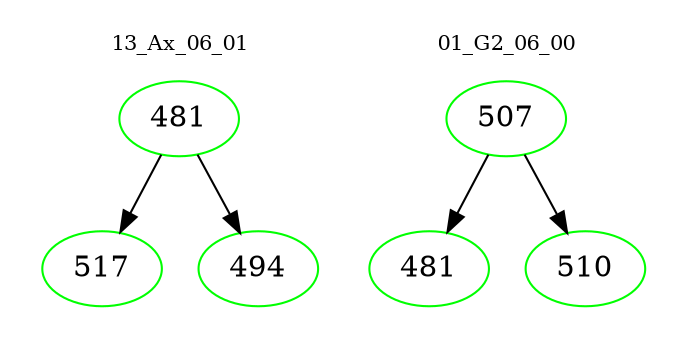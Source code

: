 digraph{
subgraph cluster_0 {
color = white
label = "13_Ax_06_01";
fontsize=10;
T0_481 [label="481", color="green"]
T0_481 -> T0_517 [color="black"]
T0_517 [label="517", color="green"]
T0_481 -> T0_494 [color="black"]
T0_494 [label="494", color="green"]
}
subgraph cluster_1 {
color = white
label = "01_G2_06_00";
fontsize=10;
T1_507 [label="507", color="green"]
T1_507 -> T1_481 [color="black"]
T1_481 [label="481", color="green"]
T1_507 -> T1_510 [color="black"]
T1_510 [label="510", color="green"]
}
}
